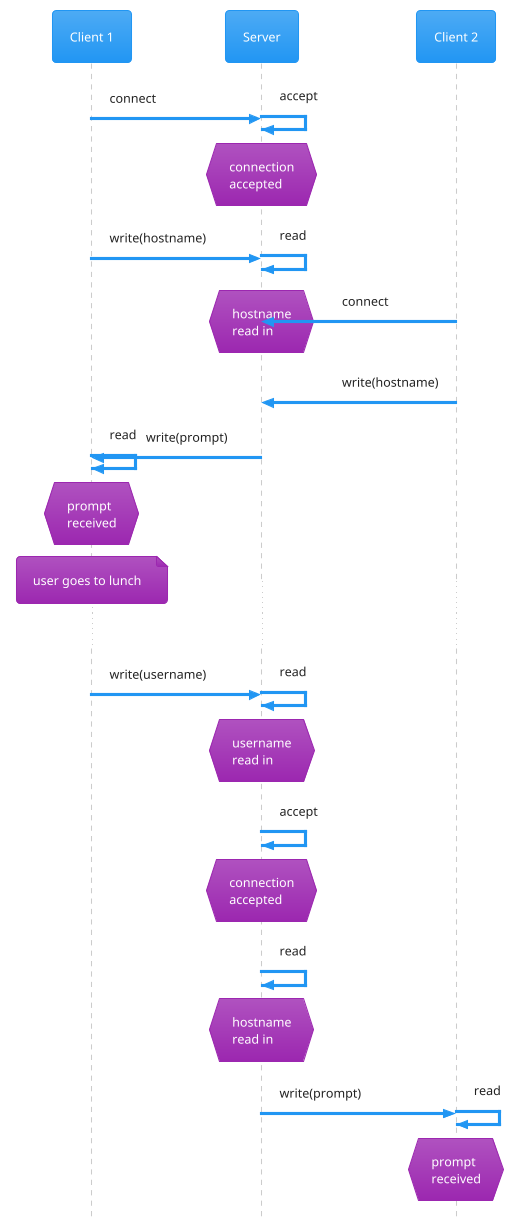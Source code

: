 @startuml
!pragma teoz true
!theme materia
skinparam style strictuml
participant "Client 1" as Client1
participant Server
participant "Client 2" as Client2

Client1     ->      Server  : connect
& Server    ->      Server  : accept
hnote over Server           : connection\naccepted

Client1     ->      Server  : write(hostname)
& Server    ->      Server  : read
hnote over Server           : hostname\nread in

& Client2   ->      Server  : \t\tconnect
Client2     ->      Server  :\t\twrite(hostname)

Client1     ->      Client1 : read
& Client1   <-      Server  : \twrite(prompt)
hnote over Client1          : prompt\nreceived

...3 hours later...
& note over Client1         : user goes to lunch

Client1     ->      Server  : write(username)
& Server    ->      Server  : read
hnote over Server           : username\nread in

Server      ->      Server  : accept
hnote over Server           : connection\naccepted

Server    ->      Server  : read
hnote over Server           : hostname\nread in

Client2     ->      Client2 : read
& Client2   <-      Server  : write(prompt)
hnote over Client2          : prompt\nreceived

@enduml
